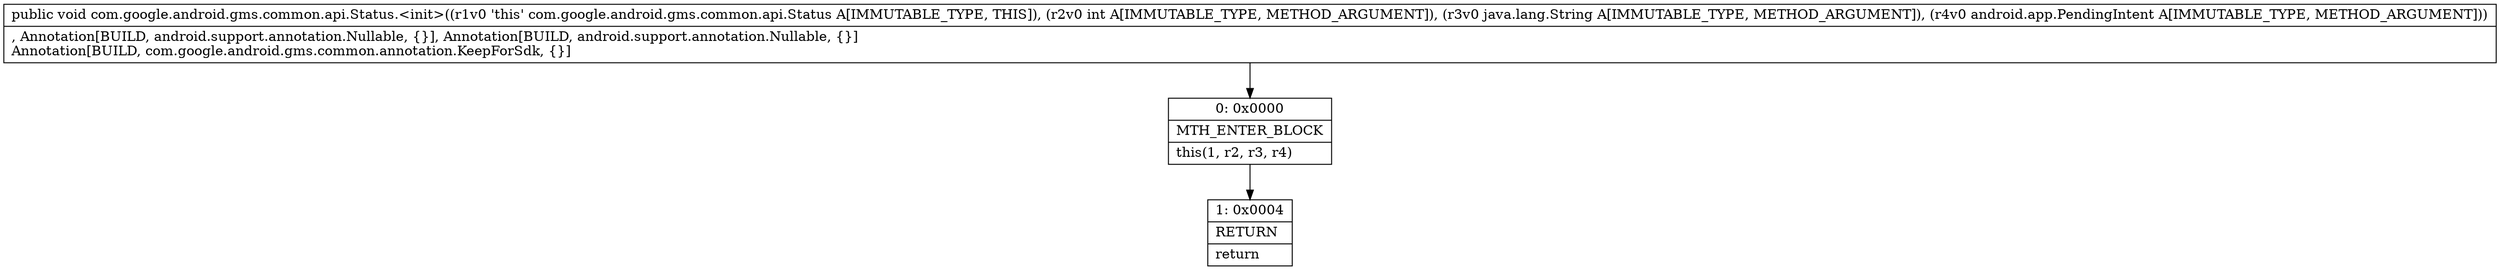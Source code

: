 digraph "CFG forcom.google.android.gms.common.api.Status.\<init\>(ILjava\/lang\/String;Landroid\/app\/PendingIntent;)V" {
Node_0 [shape=record,label="{0\:\ 0x0000|MTH_ENTER_BLOCK\l|this(1, r2, r3, r4)\l}"];
Node_1 [shape=record,label="{1\:\ 0x0004|RETURN\l|return\l}"];
MethodNode[shape=record,label="{public void com.google.android.gms.common.api.Status.\<init\>((r1v0 'this' com.google.android.gms.common.api.Status A[IMMUTABLE_TYPE, THIS]), (r2v0 int A[IMMUTABLE_TYPE, METHOD_ARGUMENT]), (r3v0 java.lang.String A[IMMUTABLE_TYPE, METHOD_ARGUMENT]), (r4v0 android.app.PendingIntent A[IMMUTABLE_TYPE, METHOD_ARGUMENT]))  | , Annotation[BUILD, android.support.annotation.Nullable, \{\}], Annotation[BUILD, android.support.annotation.Nullable, \{\}]\lAnnotation[BUILD, com.google.android.gms.common.annotation.KeepForSdk, \{\}]\l}"];
MethodNode -> Node_0;
Node_0 -> Node_1;
}

